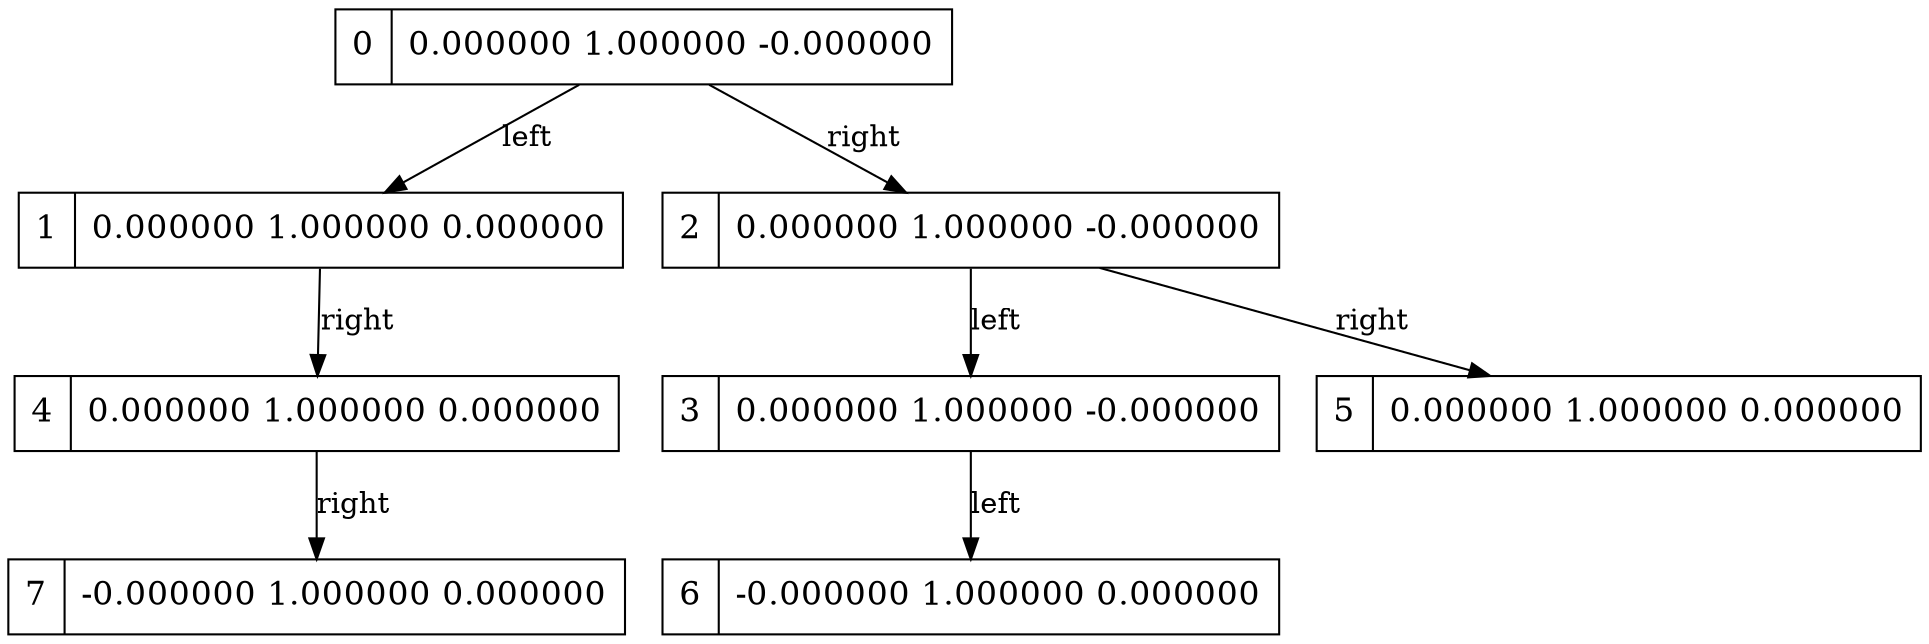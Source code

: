 digraph g { graph []; node [ fontsize="16" shape = "ellipse"]; edge [];"node0" [ label = "0 | 0.000000 1.000000 -0.000000 " shape = "record" ];"node1" [ label = "1 | 0.000000 1.000000 0.000000 " shape = "record" ];"node4" [ label = "4 | 0.000000 1.000000 0.000000 " shape = "record" ];"node7" [ label = "7 | -0.000000 1.000000 0.000000 " shape = "record" ];"node2" [ label = "2 | 0.000000 1.000000 -0.000000 " shape = "record" ];"node3" [ label = "3 | 0.000000 1.000000 -0.000000 " shape = "record" ];"node6" [ label = "6 | -0.000000 1.000000 0.000000 " shape = "record" ];"node5" [ label = "5 | 0.000000 1.000000 0.000000 " shape = "record" ];"node0"-> "node1" [ label = "left"];"node1"-> "node4" [ label = "right"];"node4"-> "node7" [ label = "right"];"node0"-> "node2" [ label = "right"];"node2"-> "node3" [ label = "left"];"node3"-> "node6" [ label = "left"];"node2"-> "node5" [ label = "right"];}